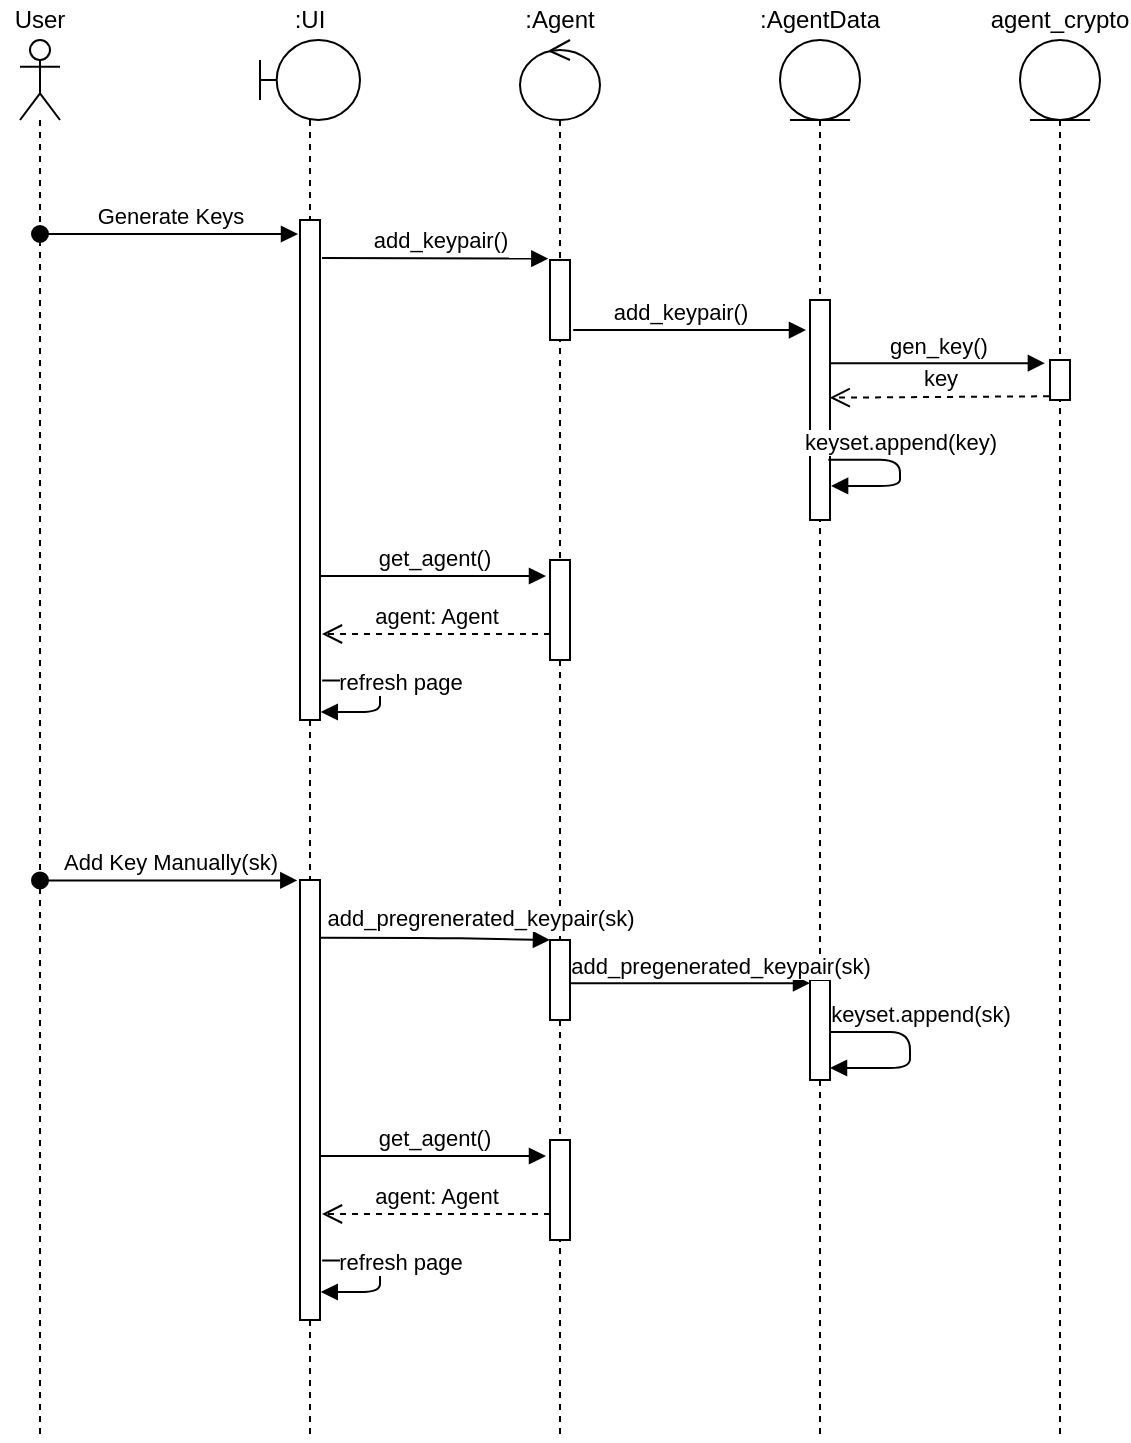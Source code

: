 <mxfile version="14.5.0" type="device"><diagram id="It4EHLREK_ISxW8-j820" name="Page-1"><mxGraphModel dx="981" dy="526" grid="1" gridSize="10" guides="1" tooltips="1" connect="1" arrows="1" fold="1" page="1" pageScale="1" pageWidth="827" pageHeight="1169" math="0" shadow="0"><root><mxCell id="0"/><mxCell id="1" parent="0"/><mxCell id="SggQYiGTceVq_ZLVddHx-2" value="" style="shape=umlLifeline;participant=umlActor;perimeter=lifelinePerimeter;whiteSpace=wrap;html=1;container=1;collapsible=0;recursiveResize=0;verticalAlign=top;spacingTop=36;outlineConnect=0;" vertex="1" parent="1"><mxGeometry x="30" y="80" width="20" height="700" as="geometry"/></mxCell><mxCell id="SggQYiGTceVq_ZLVddHx-3" value="" style="shape=umlLifeline;participant=umlBoundary;perimeter=lifelinePerimeter;whiteSpace=wrap;html=1;container=1;collapsible=0;recursiveResize=0;verticalAlign=top;spacingTop=36;outlineConnect=0;" vertex="1" parent="1"><mxGeometry x="150" y="80" width="50" height="700" as="geometry"/></mxCell><mxCell id="SggQYiGTceVq_ZLVddHx-5" value="" style="html=1;points=[];perimeter=orthogonalPerimeter;" vertex="1" parent="SggQYiGTceVq_ZLVddHx-3"><mxGeometry x="20" y="90" width="10" height="250" as="geometry"/></mxCell><mxCell id="SggQYiGTceVq_ZLVddHx-27" value="refresh page" style="html=1;verticalAlign=bottom;endArrow=block;exitX=1.107;exitY=0.921;exitDx=0;exitDy=0;exitPerimeter=0;edgeStyle=orthogonalEdgeStyle;entryX=1.038;entryY=0.984;entryDx=0;entryDy=0;entryPerimeter=0;" edge="1" parent="SggQYiGTceVq_ZLVddHx-3" source="SggQYiGTceVq_ZLVddHx-5" target="SggQYiGTceVq_ZLVddHx-5"><mxGeometry x="0.041" y="10" width="80" relative="1" as="geometry"><mxPoint x="45" y="320" as="sourcePoint"/><mxPoint x="120" y="350" as="targetPoint"/><Array as="points"><mxPoint x="60" y="320"/><mxPoint x="60" y="336"/></Array><mxPoint as="offset"/></mxGeometry></mxCell><mxCell id="SggQYiGTceVq_ZLVddHx-30" value="" style="html=1;points=[];perimeter=orthogonalPerimeter;" vertex="1" parent="SggQYiGTceVq_ZLVddHx-3"><mxGeometry x="20" y="420" width="10" height="220" as="geometry"/></mxCell><mxCell id="SggQYiGTceVq_ZLVddHx-4" value="Generate Keys" style="html=1;verticalAlign=bottom;startArrow=oval;startFill=1;endArrow=block;startSize=8;edgeStyle=orthogonalEdgeStyle;" edge="1" parent="1" source="SggQYiGTceVq_ZLVddHx-2"><mxGeometry width="60" relative="1" as="geometry"><mxPoint x="110" y="180" as="sourcePoint"/><mxPoint x="169" y="177" as="targetPoint"/><Array as="points"><mxPoint x="80" y="177"/><mxPoint x="80" y="177"/></Array></mxGeometry></mxCell><mxCell id="SggQYiGTceVq_ZLVddHx-6" value="" style="shape=umlLifeline;participant=umlControl;perimeter=lifelinePerimeter;whiteSpace=wrap;html=1;container=1;collapsible=0;recursiveResize=0;verticalAlign=top;spacingTop=36;outlineConnect=0;" vertex="1" parent="1"><mxGeometry x="280" y="80" width="40" height="700" as="geometry"/></mxCell><mxCell id="SggQYiGTceVq_ZLVddHx-10" value="" style="html=1;points=[];perimeter=orthogonalPerimeter;" vertex="1" parent="SggQYiGTceVq_ZLVddHx-6"><mxGeometry x="15" y="110" width="10" height="40" as="geometry"/></mxCell><mxCell id="SggQYiGTceVq_ZLVddHx-24" value="" style="html=1;points=[];perimeter=orthogonalPerimeter;" vertex="1" parent="SggQYiGTceVq_ZLVddHx-6"><mxGeometry x="15" y="260" width="10" height="50" as="geometry"/></mxCell><mxCell id="SggQYiGTceVq_ZLVddHx-32" value="" style="html=1;points=[];perimeter=orthogonalPerimeter;" vertex="1" parent="SggQYiGTceVq_ZLVddHx-6"><mxGeometry x="15" y="450" width="10" height="40" as="geometry"/></mxCell><mxCell id="SggQYiGTceVq_ZLVddHx-38" value="refresh page" style="html=1;verticalAlign=bottom;endArrow=block;exitX=1.107;exitY=0.921;exitDx=0;exitDy=0;exitPerimeter=0;edgeStyle=orthogonalEdgeStyle;entryX=1.038;entryY=0.984;entryDx=0;entryDy=0;entryPerimeter=0;" edge="1" parent="SggQYiGTceVq_ZLVddHx-6"><mxGeometry x="0.041" y="10" width="80" relative="1" as="geometry"><mxPoint x="-98.93" y="610.25" as="sourcePoint"/><mxPoint x="-99.62" y="626.0" as="targetPoint"/><Array as="points"><mxPoint x="-70" y="610"/><mxPoint x="-70" y="626"/></Array><mxPoint as="offset"/></mxGeometry></mxCell><mxCell id="SggQYiGTceVq_ZLVddHx-39" value="" style="html=1;points=[];perimeter=orthogonalPerimeter;" vertex="1" parent="SggQYiGTceVq_ZLVddHx-6"><mxGeometry x="15" y="550" width="10" height="50" as="geometry"/></mxCell><mxCell id="SggQYiGTceVq_ZLVddHx-40" value="get_agent()" style="html=1;verticalAlign=bottom;endArrow=block;" edge="1" parent="SggQYiGTceVq_ZLVddHx-6"><mxGeometry width="80" relative="1" as="geometry"><mxPoint x="-100" y="558" as="sourcePoint"/><mxPoint x="13" y="558" as="targetPoint"/></mxGeometry></mxCell><mxCell id="SggQYiGTceVq_ZLVddHx-41" value="agent: Agent" style="html=1;verticalAlign=bottom;endArrow=open;dashed=1;endSize=8;edgeStyle=orthogonalEdgeStyle;" edge="1" parent="SggQYiGTceVq_ZLVddHx-6"><mxGeometry relative="1" as="geometry"><mxPoint x="15" y="587" as="sourcePoint"/><mxPoint x="-99" y="587" as="targetPoint"/></mxGeometry></mxCell><mxCell id="SggQYiGTceVq_ZLVddHx-7" value=":UI" style="text;html=1;strokeColor=none;fillColor=none;align=center;verticalAlign=middle;whiteSpace=wrap;rounded=0;" vertex="1" parent="1"><mxGeometry x="155" y="60" width="40" height="20" as="geometry"/></mxCell><mxCell id="SggQYiGTceVq_ZLVddHx-8" value=":Agent" style="text;html=1;strokeColor=none;fillColor=none;align=center;verticalAlign=middle;whiteSpace=wrap;rounded=0;" vertex="1" parent="1"><mxGeometry x="280" y="60" width="40" height="20" as="geometry"/></mxCell><mxCell id="SggQYiGTceVq_ZLVddHx-9" value="User" style="text;html=1;strokeColor=none;fillColor=none;align=center;verticalAlign=middle;whiteSpace=wrap;rounded=0;" vertex="1" parent="1"><mxGeometry x="20" y="60" width="40" height="20" as="geometry"/></mxCell><mxCell id="SggQYiGTceVq_ZLVddHx-11" value="add_keypair()" style="html=1;verticalAlign=bottom;endArrow=block;entryX=-0.083;entryY=-0.017;entryDx=0;entryDy=0;entryPerimeter=0;" edge="1" parent="1" target="SggQYiGTceVq_ZLVddHx-10"><mxGeometry x="0.043" width="80" relative="1" as="geometry"><mxPoint x="181" y="189" as="sourcePoint"/><mxPoint x="290" y="186" as="targetPoint"/><mxPoint as="offset"/></mxGeometry></mxCell><mxCell id="SggQYiGTceVq_ZLVddHx-12" value="" style="shape=umlLifeline;participant=umlEntity;perimeter=lifelinePerimeter;whiteSpace=wrap;html=1;container=1;collapsible=0;recursiveResize=0;verticalAlign=top;spacingTop=36;outlineConnect=0;" vertex="1" parent="1"><mxGeometry x="410" y="80" width="40" height="700" as="geometry"/></mxCell><mxCell id="SggQYiGTceVq_ZLVddHx-15" value="" style="html=1;points=[];perimeter=orthogonalPerimeter;" vertex="1" parent="SggQYiGTceVq_ZLVddHx-12"><mxGeometry x="15" y="130" width="10" height="110" as="geometry"/></mxCell><mxCell id="SggQYiGTceVq_ZLVddHx-22" value="keyset.append(key)" style="html=1;verticalAlign=bottom;endArrow=block;exitX=0.917;exitY=0.726;exitDx=0;exitDy=0;exitPerimeter=0;edgeStyle=orthogonalEdgeStyle;entryX=1.055;entryY=0.845;entryDx=0;entryDy=0;entryPerimeter=0;" edge="1" parent="SggQYiGTceVq_ZLVddHx-12" source="SggQYiGTceVq_ZLVddHx-15" target="SggQYiGTceVq_ZLVddHx-15"><mxGeometry x="-0.141" width="80" relative="1" as="geometry"><mxPoint x="40" y="210" as="sourcePoint"/><mxPoint x="80" y="250" as="targetPoint"/><Array as="points"><mxPoint x="60" y="210"/><mxPoint x="60" y="223"/></Array><mxPoint as="offset"/></mxGeometry></mxCell><mxCell id="SggQYiGTceVq_ZLVddHx-36" value="" style="html=1;points=[];perimeter=orthogonalPerimeter;" vertex="1" parent="SggQYiGTceVq_ZLVddHx-12"><mxGeometry x="15" y="470" width="10" height="50" as="geometry"/></mxCell><mxCell id="SggQYiGTceVq_ZLVddHx-14" value=":AgentData" style="text;html=1;strokeColor=none;fillColor=none;align=center;verticalAlign=middle;whiteSpace=wrap;rounded=0;" vertex="1" parent="1"><mxGeometry x="410" y="60" width="40" height="20" as="geometry"/></mxCell><mxCell id="SggQYiGTceVq_ZLVddHx-16" value="add_keypair()" style="html=1;verticalAlign=bottom;endArrow=block;exitX=1.159;exitY=0.876;exitDx=0;exitDy=0;exitPerimeter=0;" edge="1" parent="1" source="SggQYiGTceVq_ZLVddHx-10"><mxGeometry x="-0.083" width="80" relative="1" as="geometry"><mxPoint x="310" y="220" as="sourcePoint"/><mxPoint x="423" y="225" as="targetPoint"/><mxPoint as="offset"/><Array as="points"/></mxGeometry></mxCell><mxCell id="SggQYiGTceVq_ZLVddHx-17" value="" style="shape=umlLifeline;participant=umlEntity;perimeter=lifelinePerimeter;whiteSpace=wrap;html=1;container=1;collapsible=0;recursiveResize=0;verticalAlign=top;spacingTop=36;outlineConnect=0;" vertex="1" parent="1"><mxGeometry x="530" y="80" width="40" height="700" as="geometry"/></mxCell><mxCell id="SggQYiGTceVq_ZLVddHx-20" value="" style="html=1;points=[];perimeter=orthogonalPerimeter;" vertex="1" parent="SggQYiGTceVq_ZLVddHx-17"><mxGeometry x="15" y="160" width="10" height="20" as="geometry"/></mxCell><mxCell id="SggQYiGTceVq_ZLVddHx-18" value="agent_crypto" style="text;html=1;strokeColor=none;fillColor=none;align=center;verticalAlign=middle;whiteSpace=wrap;rounded=0;" vertex="1" parent="1"><mxGeometry x="530" y="60" width="40" height="20" as="geometry"/></mxCell><mxCell id="SggQYiGTceVq_ZLVddHx-19" value="gen_key()" style="html=1;verticalAlign=bottom;endArrow=block;entryX=-0.255;entryY=0.079;entryDx=0;entryDy=0;entryPerimeter=0;" edge="1" parent="1" source="SggQYiGTceVq_ZLVddHx-15" target="SggQYiGTceVq_ZLVddHx-20"><mxGeometry width="80" relative="1" as="geometry"><mxPoint x="450" y="240" as="sourcePoint"/><mxPoint x="530" y="240" as="targetPoint"/></mxGeometry></mxCell><mxCell id="SggQYiGTceVq_ZLVddHx-21" value="key" style="html=1;verticalAlign=bottom;endArrow=open;dashed=1;endSize=8;entryX=0.986;entryY=0.444;entryDx=0;entryDy=0;entryPerimeter=0;exitX=-0.048;exitY=0.907;exitDx=0;exitDy=0;exitPerimeter=0;" edge="1" parent="1" source="SggQYiGTceVq_ZLVddHx-20" target="SggQYiGTceVq_ZLVddHx-15"><mxGeometry x="-0.006" relative="1" as="geometry"><mxPoint x="540" y="260" as="sourcePoint"/><mxPoint x="460" y="260" as="targetPoint"/><mxPoint as="offset"/></mxGeometry></mxCell><mxCell id="SggQYiGTceVq_ZLVddHx-23" value="get_agent()" style="html=1;verticalAlign=bottom;endArrow=block;" edge="1" parent="1"><mxGeometry width="80" relative="1" as="geometry"><mxPoint x="180" y="348" as="sourcePoint"/><mxPoint x="293" y="348" as="targetPoint"/></mxGeometry></mxCell><mxCell id="SggQYiGTceVq_ZLVddHx-25" value="agent: Agent" style="html=1;verticalAlign=bottom;endArrow=open;dashed=1;endSize=8;edgeStyle=orthogonalEdgeStyle;" edge="1" parent="1"><mxGeometry relative="1" as="geometry"><mxPoint x="295" y="377" as="sourcePoint"/><mxPoint x="181" y="377" as="targetPoint"/></mxGeometry></mxCell><mxCell id="SggQYiGTceVq_ZLVddHx-29" value="Add Key Manually(sk)" style="html=1;verticalAlign=bottom;startArrow=oval;startFill=1;endArrow=block;startSize=8;entryX=-0.134;entryY=0.001;entryDx=0;entryDy=0;entryPerimeter=0;" edge="1" parent="1" source="SggQYiGTceVq_ZLVddHx-2" target="SggQYiGTceVq_ZLVddHx-30"><mxGeometry width="60" relative="1" as="geometry"><mxPoint x="80" y="500" as="sourcePoint"/><mxPoint x="140" y="500" as="targetPoint"/></mxGeometry></mxCell><mxCell id="SggQYiGTceVq_ZLVddHx-31" value="add_pregrenerated_keypair(sk)" style="html=1;verticalAlign=bottom;endArrow=block;exitX=1.038;exitY=0.131;exitDx=0;exitDy=0;exitPerimeter=0;" edge="1" parent="1" source="SggQYiGTceVq_ZLVddHx-30" target="SggQYiGTceVq_ZLVddHx-32"><mxGeometry x="0.389" y="1" width="80" relative="1" as="geometry"><mxPoint x="190" y="520" as="sourcePoint"/><mxPoint x="270" y="520" as="targetPoint"/><Array as="points"><mxPoint x="240" y="529"/></Array><mxPoint as="offset"/></mxGeometry></mxCell><mxCell id="SggQYiGTceVq_ZLVddHx-35" value="add_pregenerated_keypair(sk)" style="html=1;verticalAlign=bottom;endArrow=block;exitX=1.021;exitY=0.54;exitDx=0;exitDy=0;exitPerimeter=0;" edge="1" parent="1" source="SggQYiGTceVq_ZLVddHx-32" target="SggQYiGTceVq_ZLVddHx-36"><mxGeometry x="0.253" width="80" relative="1" as="geometry"><mxPoint x="310" y="540" as="sourcePoint"/><mxPoint x="390" y="540" as="targetPoint"/><mxPoint as="offset"/></mxGeometry></mxCell><mxCell id="SggQYiGTceVq_ZLVddHx-37" value="keyset.append(sk)" style="html=1;verticalAlign=bottom;endArrow=block;edgeStyle=orthogonalEdgeStyle;" edge="1" parent="1"><mxGeometry x="-0.184" y="5" width="80" relative="1" as="geometry"><mxPoint x="435" y="576" as="sourcePoint"/><mxPoint x="435" y="594" as="targetPoint"/><Array as="points"><mxPoint x="475" y="576"/><mxPoint x="475" y="594"/><mxPoint x="435" y="594"/></Array><mxPoint as="offset"/></mxGeometry></mxCell></root></mxGraphModel></diagram></mxfile>